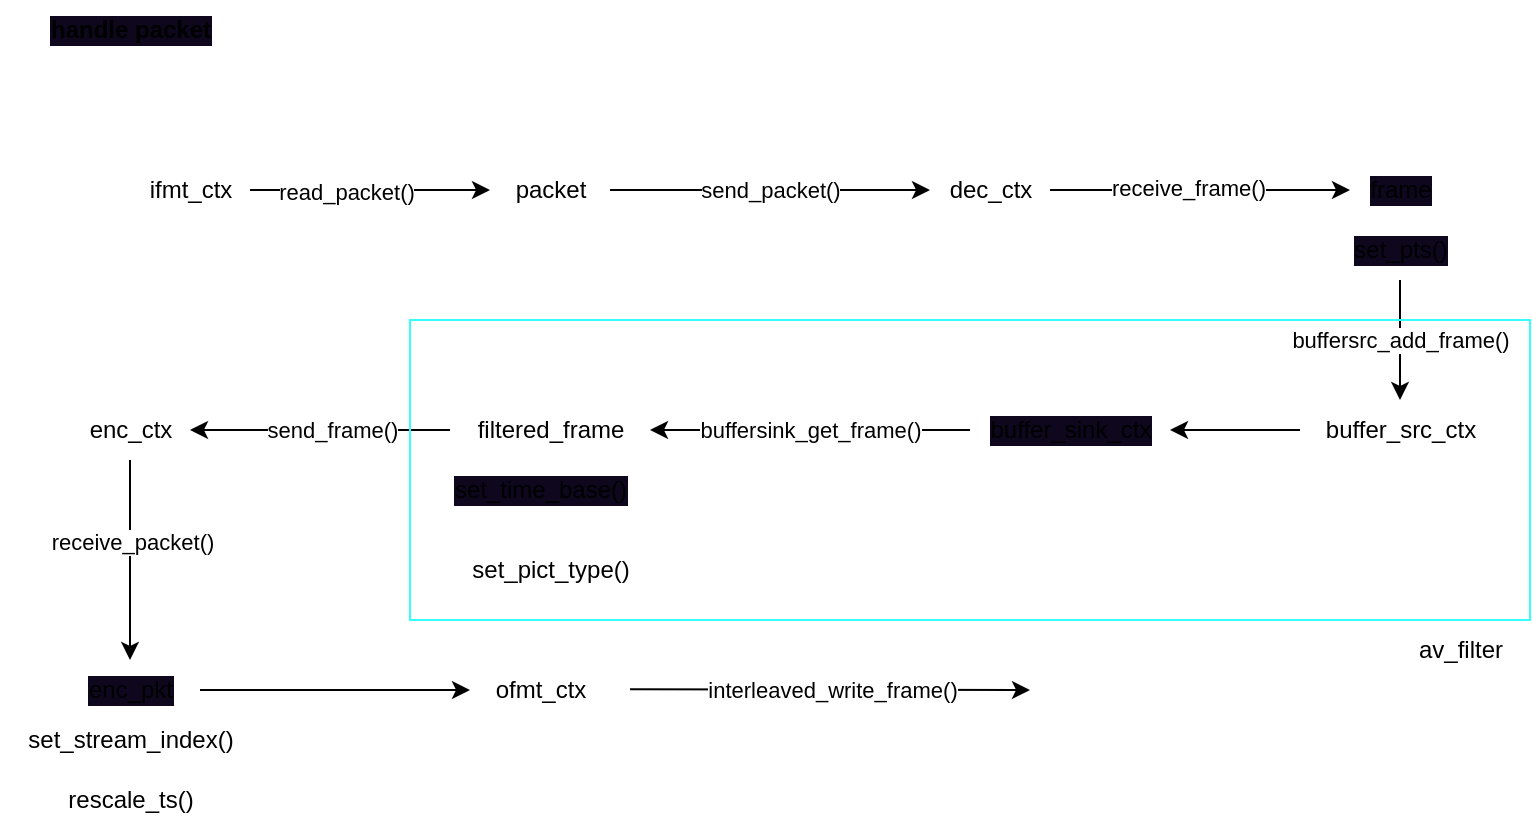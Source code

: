 <mxfile>
    <diagram id="ia-ok_LoTvaWs_mSXNWG" name="Page-1">
        <mxGraphModel dx="1024" dy="625" grid="1" gridSize="10" guides="1" tooltips="1" connect="1" arrows="1" fold="1" page="1" pageScale="1" pageWidth="850" pageHeight="1100" math="0" shadow="0">
            <root>
                <mxCell id="0"/>
                <mxCell id="1" parent="0"/>
                <mxCell id="2" value="&lt;b&gt;handle packet&lt;/b&gt;" style="text;html=1;align=center;verticalAlign=middle;resizable=0;points=[];autosize=1;strokeColor=none;fillColor=none;labelBackgroundColor=#0E071D;" vertex="1" parent="1">
                    <mxGeometry x="40" y="40" width="100" height="30" as="geometry"/>
                </mxCell>
                <mxCell id="5" value="" style="edgeStyle=none;html=1;" edge="1" parent="1" source="3" target="4">
                    <mxGeometry relative="1" as="geometry"/>
                </mxCell>
                <mxCell id="6" value="read_packet()" style="edgeLabel;html=1;align=center;verticalAlign=middle;resizable=0;points=[];" vertex="1" connectable="0" parent="5">
                    <mxGeometry x="-0.21" y="-1" relative="1" as="geometry">
                        <mxPoint as="offset"/>
                    </mxGeometry>
                </mxCell>
                <mxCell id="3" value="ifmt_ctx" style="text;html=1;align=center;verticalAlign=middle;resizable=0;points=[];autosize=1;strokeColor=none;fillColor=none;" vertex="1" parent="1">
                    <mxGeometry x="90" y="120" width="60" height="30" as="geometry"/>
                </mxCell>
                <mxCell id="9" value="send_packet()" style="edgeStyle=none;html=1;" edge="1" parent="1" source="4" target="7">
                    <mxGeometry relative="1" as="geometry"/>
                </mxCell>
                <mxCell id="4" value="packet" style="text;html=1;align=center;verticalAlign=middle;resizable=0;points=[];autosize=1;strokeColor=none;fillColor=none;" vertex="1" parent="1">
                    <mxGeometry x="270" y="120" width="60" height="30" as="geometry"/>
                </mxCell>
                <mxCell id="10" value="" style="edgeStyle=none;html=1;" edge="1" parent="1" source="7" target="8">
                    <mxGeometry relative="1" as="geometry"/>
                </mxCell>
                <mxCell id="11" value="receive_frame()" style="edgeLabel;html=1;align=center;verticalAlign=middle;resizable=0;points=[];" vertex="1" connectable="0" parent="10">
                    <mxGeometry x="-0.09" y="1" relative="1" as="geometry">
                        <mxPoint as="offset"/>
                    </mxGeometry>
                </mxCell>
                <mxCell id="7" value="dec_ctx" style="text;html=1;align=center;verticalAlign=middle;resizable=0;points=[];autosize=1;strokeColor=none;fillColor=none;" vertex="1" parent="1">
                    <mxGeometry x="490" y="120" width="60" height="30" as="geometry"/>
                </mxCell>
                <mxCell id="8" value="frame" style="text;html=1;align=center;verticalAlign=middle;resizable=0;points=[];autosize=1;strokeColor=none;fillColor=none;labelBackgroundColor=#0E071D;" vertex="1" parent="1">
                    <mxGeometry x="700" y="120" width="50" height="30" as="geometry"/>
                </mxCell>
                <mxCell id="17" value="buffersrc_add_frame()" style="edgeStyle=none;html=1;" edge="1" parent="1" source="14" target="15">
                    <mxGeometry relative="1" as="geometry"/>
                </mxCell>
                <mxCell id="14" value="set_pts()" style="text;html=1;align=center;verticalAlign=middle;resizable=0;points=[];autosize=1;strokeColor=none;fillColor=none;labelBackgroundColor=#0E071D;" vertex="1" parent="1">
                    <mxGeometry x="690" y="150" width="70" height="30" as="geometry"/>
                </mxCell>
                <mxCell id="21" value="" style="edgeStyle=none;html=1;" edge="1" parent="1" source="15" target="16">
                    <mxGeometry relative="1" as="geometry"/>
                </mxCell>
                <mxCell id="15" value="buffer_src_ctx" style="text;html=1;align=center;verticalAlign=middle;resizable=0;points=[];autosize=1;strokeColor=none;fillColor=none;" vertex="1" parent="1">
                    <mxGeometry x="675" y="240" width="100" height="30" as="geometry"/>
                </mxCell>
                <mxCell id="22" value="buffersink_get_frame()" style="edgeStyle=none;html=1;" edge="1" parent="1" source="16" target="18">
                    <mxGeometry relative="1" as="geometry"/>
                </mxCell>
                <mxCell id="16" value="buffer_sink_ctx" style="text;html=1;align=center;verticalAlign=middle;resizable=0;points=[];autosize=1;strokeColor=none;fillColor=none;labelBackgroundColor=#0E071D;" vertex="1" parent="1">
                    <mxGeometry x="510" y="240" width="100" height="30" as="geometry"/>
                </mxCell>
                <mxCell id="26" value="" style="edgeStyle=none;html=1;" edge="1" parent="1" source="18" target="25">
                    <mxGeometry relative="1" as="geometry"/>
                </mxCell>
                <mxCell id="27" value="send_frame()" style="edgeLabel;html=1;align=center;verticalAlign=middle;resizable=0;points=[];" vertex="1" connectable="0" parent="26">
                    <mxGeometry x="0.129" y="1" relative="1" as="geometry">
                        <mxPoint x="14" y="-1" as="offset"/>
                    </mxGeometry>
                </mxCell>
                <mxCell id="18" value="filtered_frame" style="text;html=1;align=center;verticalAlign=middle;resizable=0;points=[];autosize=1;strokeColor=none;fillColor=none;" vertex="1" parent="1">
                    <mxGeometry x="250" y="240" width="100" height="30" as="geometry"/>
                </mxCell>
                <mxCell id="23" value="set_time_base()" style="text;html=1;align=center;verticalAlign=middle;resizable=0;points=[];autosize=1;strokeColor=none;fillColor=none;labelBackgroundColor=#0E071D;" vertex="1" parent="1">
                    <mxGeometry x="240" y="270" width="110" height="30" as="geometry"/>
                </mxCell>
                <mxCell id="24" value="set_pict_type()" style="text;html=1;align=center;verticalAlign=middle;resizable=0;points=[];autosize=1;strokeColor=none;fillColor=none;" vertex="1" parent="1">
                    <mxGeometry x="250" y="310" width="100" height="30" as="geometry"/>
                </mxCell>
                <mxCell id="29" value="" style="edgeStyle=none;html=1;" edge="1" parent="1" source="25" target="28">
                    <mxGeometry relative="1" as="geometry"/>
                </mxCell>
                <mxCell id="30" value="receive_packet()" style="edgeLabel;html=1;align=center;verticalAlign=middle;resizable=0;points=[];" vertex="1" connectable="0" parent="29">
                    <mxGeometry x="-0.188" y="1" relative="1" as="geometry">
                        <mxPoint as="offset"/>
                    </mxGeometry>
                </mxCell>
                <mxCell id="25" value="enc_ctx" style="text;html=1;align=center;verticalAlign=middle;resizable=0;points=[];autosize=1;strokeColor=none;fillColor=none;" vertex="1" parent="1">
                    <mxGeometry x="60" y="240" width="60" height="30" as="geometry"/>
                </mxCell>
                <mxCell id="34" value="" style="edgeStyle=none;html=1;" edge="1" parent="1" source="28" target="33">
                    <mxGeometry relative="1" as="geometry"/>
                </mxCell>
                <mxCell id="28" value="enc_pkt" style="text;html=1;align=center;verticalAlign=middle;resizable=0;points=[];autosize=1;strokeColor=none;fillColor=none;labelBackgroundColor=#0E071D;" vertex="1" parent="1">
                    <mxGeometry x="55" y="370" width="70" height="30" as="geometry"/>
                </mxCell>
                <mxCell id="31" value="set_stream_index()" style="text;html=1;align=center;verticalAlign=middle;resizable=0;points=[];autosize=1;strokeColor=none;fillColor=none;" vertex="1" parent="1">
                    <mxGeometry x="25" y="395" width="130" height="30" as="geometry"/>
                </mxCell>
                <mxCell id="32" value="rescale_ts()" style="text;html=1;align=center;verticalAlign=middle;resizable=0;points=[];autosize=1;strokeColor=none;fillColor=none;" vertex="1" parent="1">
                    <mxGeometry x="45" y="425" width="90" height="30" as="geometry"/>
                </mxCell>
                <mxCell id="33" value="ofmt_ctx" style="text;html=1;align=center;verticalAlign=middle;resizable=0;points=[];autosize=1;strokeColor=none;fillColor=none;" vertex="1" parent="1">
                    <mxGeometry x="260" y="370" width="70" height="30" as="geometry"/>
                </mxCell>
                <mxCell id="36" value="" style="endArrow=classic;html=1;" edge="1" parent="1">
                    <mxGeometry width="50" height="50" relative="1" as="geometry">
                        <mxPoint x="340" y="384.6" as="sourcePoint"/>
                        <mxPoint x="540" y="385" as="targetPoint"/>
                    </mxGeometry>
                </mxCell>
                <mxCell id="37" value="interleaved_write_frame()" style="edgeLabel;html=1;align=center;verticalAlign=middle;resizable=0;points=[];" vertex="1" connectable="0" parent="36">
                    <mxGeometry x="0.067" y="2" relative="1" as="geometry">
                        <mxPoint x="-6" y="2" as="offset"/>
                    </mxGeometry>
                </mxCell>
                <mxCell id="39" value="" style="rounded=0;whiteSpace=wrap;html=1;labelBackgroundColor=#0E071D;fillColor=none;fontColor=#ffffff;strokeColor=#33FFFF;" vertex="1" parent="1">
                    <mxGeometry x="230" y="200" width="560" height="150" as="geometry"/>
                </mxCell>
                <mxCell id="40" value="av_filter" style="text;html=1;align=center;verticalAlign=middle;resizable=0;points=[];autosize=1;strokeColor=none;fillColor=none;" vertex="1" parent="1">
                    <mxGeometry x="720" y="350" width="70" height="30" as="geometry"/>
                </mxCell>
            </root>
        </mxGraphModel>
    </diagram>
</mxfile>
